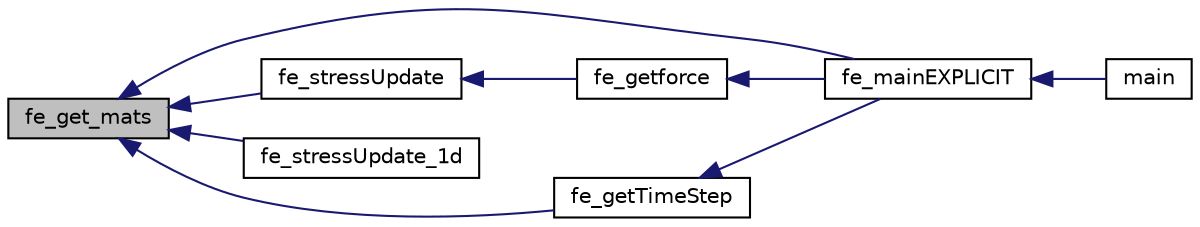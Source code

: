 digraph "fe_get_mats"
{
  edge [fontname="Helvetica",fontsize="10",labelfontname="Helvetica",labelfontsize="10"];
  node [fontname="Helvetica",fontsize="10",shape=record];
  rankdir="LR";
  Node1 [label="fe_get_mats",height=0.2,width=0.4,color="black", fillcolor="grey75", style="filled", fontcolor="black"];
  Node1 -> Node2 [dir="back",color="midnightblue",fontsize="10",style="solid",fontname="Helvetica"];
  Node2 [label="fe_mainEXPLICIT",height=0.2,width=0.4,color="black", fillcolor="white", style="filled",URL="$fe__main_e_x_p_l_i_c_i_t_8cpp.html#ab2f8704631ca6c23a453d1905efbb162",tooltip="This function carries out the explicit dynamic analysis of the FEM problem. "];
  Node2 -> Node3 [dir="back",color="midnightblue",fontsize="10",style="solid",fontname="Helvetica"];
  Node3 [label="main",height=0.2,width=0.4,color="black", fillcolor="white", style="filled",URL="$main_8cpp.html#ae66f6b31b5ad750f1fe042a706a4e3d4"];
  Node1 -> Node4 [dir="back",color="midnightblue",fontsize="10",style="solid",fontname="Helvetica"];
  Node4 [label="fe_stressUpdate",height=0.2,width=0.4,color="black", fillcolor="white", style="filled",URL="$fe__stress_update_8cpp.html#a7d0fd8cfef8b891901eb6f0f780fd9f2"];
  Node4 -> Node5 [dir="back",color="midnightblue",fontsize="10",style="solid",fontname="Helvetica"];
  Node5 [label="fe_getforce",height=0.2,width=0.4,color="black", fillcolor="white", style="filled",URL="$fe__getforce_8cpp.html#aa8f7f6d72c6b57c721b23a38e2e20fc5"];
  Node5 -> Node2 [dir="back",color="midnightblue",fontsize="10",style="solid",fontname="Helvetica"];
  Node1 -> Node6 [dir="back",color="midnightblue",fontsize="10",style="solid",fontname="Helvetica"];
  Node6 [label="fe_stressUpdate_1d",height=0.2,width=0.4,color="black", fillcolor="white", style="filled",URL="$fe__stress_update_8cpp.html#a94c1b672863e28bc2c70d08726939929"];
  Node1 -> Node7 [dir="back",color="midnightblue",fontsize="10",style="solid",fontname="Helvetica"];
  Node7 [label="fe_getTimeStep",height=0.2,width=0.4,color="black", fillcolor="white", style="filled",URL="$fe___time_step_8cpp.html#af737926a3dfd669254a56dbbf675ac92"];
  Node7 -> Node2 [dir="back",color="midnightblue",fontsize="10",style="solid",fontname="Helvetica"];
}
